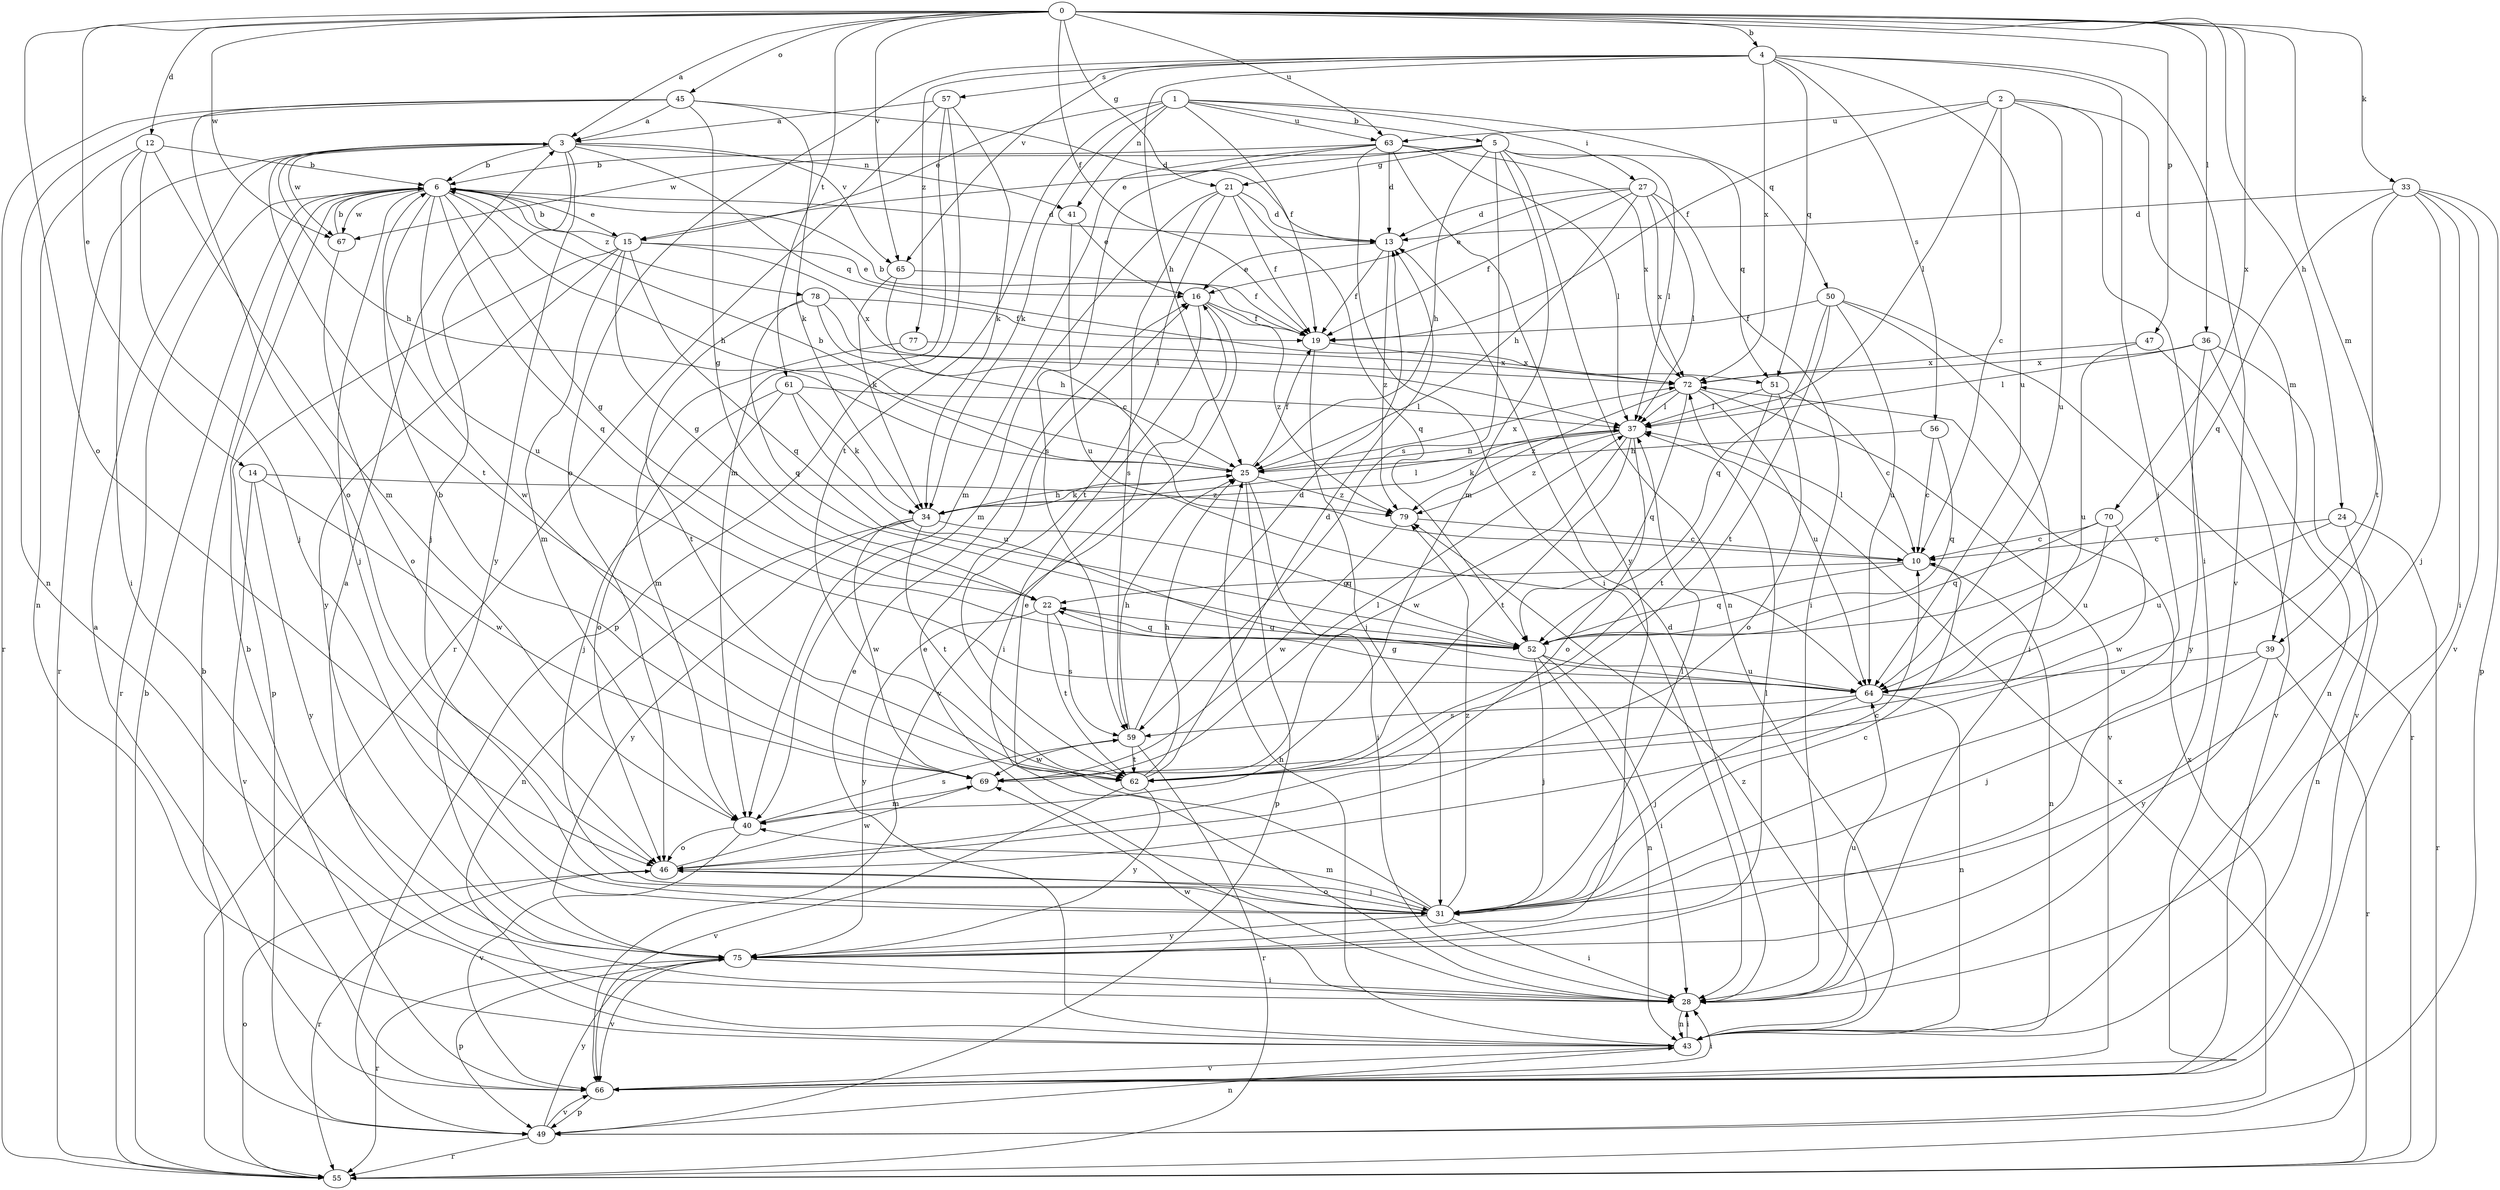 strict digraph  {
0;
1;
2;
3;
4;
5;
6;
10;
12;
13;
14;
15;
16;
19;
21;
22;
24;
25;
27;
28;
31;
33;
34;
36;
37;
39;
40;
41;
43;
45;
46;
47;
49;
50;
51;
52;
55;
56;
57;
59;
61;
62;
63;
64;
65;
66;
67;
69;
70;
72;
75;
77;
78;
79;
0 -> 3  [label=a];
0 -> 4  [label=b];
0 -> 12  [label=d];
0 -> 14  [label=e];
0 -> 19  [label=f];
0 -> 21  [label=g];
0 -> 24  [label=h];
0 -> 33  [label=k];
0 -> 36  [label=l];
0 -> 39  [label=m];
0 -> 45  [label=o];
0 -> 46  [label=o];
0 -> 47  [label=p];
0 -> 61  [label=t];
0 -> 63  [label=u];
0 -> 65  [label=v];
0 -> 67  [label=w];
0 -> 70  [label=x];
1 -> 5  [label=b];
1 -> 15  [label=e];
1 -> 19  [label=f];
1 -> 27  [label=i];
1 -> 34  [label=k];
1 -> 41  [label=n];
1 -> 50  [label=q];
1 -> 62  [label=t];
1 -> 63  [label=u];
2 -> 10  [label=c];
2 -> 19  [label=f];
2 -> 28  [label=i];
2 -> 37  [label=l];
2 -> 39  [label=m];
2 -> 63  [label=u];
2 -> 64  [label=u];
3 -> 6  [label=b];
3 -> 25  [label=h];
3 -> 31  [label=j];
3 -> 41  [label=n];
3 -> 51  [label=q];
3 -> 55  [label=r];
3 -> 62  [label=t];
3 -> 65  [label=v];
3 -> 67  [label=w];
3 -> 75  [label=y];
4 -> 25  [label=h];
4 -> 31  [label=j];
4 -> 46  [label=o];
4 -> 51  [label=q];
4 -> 56  [label=s];
4 -> 57  [label=s];
4 -> 64  [label=u];
4 -> 65  [label=v];
4 -> 66  [label=v];
4 -> 72  [label=x];
4 -> 77  [label=z];
5 -> 15  [label=e];
5 -> 21  [label=g];
5 -> 25  [label=h];
5 -> 37  [label=l];
5 -> 40  [label=m];
5 -> 43  [label=n];
5 -> 51  [label=q];
5 -> 59  [label=s];
5 -> 67  [label=w];
6 -> 13  [label=d];
6 -> 15  [label=e];
6 -> 22  [label=g];
6 -> 25  [label=h];
6 -> 31  [label=j];
6 -> 52  [label=q];
6 -> 55  [label=r];
6 -> 64  [label=u];
6 -> 67  [label=w];
6 -> 69  [label=w];
6 -> 78  [label=z];
10 -> 22  [label=g];
10 -> 37  [label=l];
10 -> 43  [label=n];
10 -> 52  [label=q];
12 -> 6  [label=b];
12 -> 28  [label=i];
12 -> 31  [label=j];
12 -> 40  [label=m];
12 -> 43  [label=n];
13 -> 16  [label=e];
13 -> 19  [label=f];
13 -> 79  [label=z];
14 -> 66  [label=v];
14 -> 69  [label=w];
14 -> 75  [label=y];
14 -> 79  [label=z];
15 -> 6  [label=b];
15 -> 16  [label=e];
15 -> 22  [label=g];
15 -> 40  [label=m];
15 -> 49  [label=p];
15 -> 52  [label=q];
15 -> 72  [label=x];
15 -> 75  [label=y];
16 -> 19  [label=f];
16 -> 28  [label=i];
16 -> 66  [label=v];
16 -> 79  [label=z];
19 -> 6  [label=b];
19 -> 31  [label=j];
19 -> 72  [label=x];
21 -> 13  [label=d];
21 -> 19  [label=f];
21 -> 40  [label=m];
21 -> 52  [label=q];
21 -> 59  [label=s];
21 -> 62  [label=t];
22 -> 52  [label=q];
22 -> 59  [label=s];
22 -> 62  [label=t];
22 -> 75  [label=y];
24 -> 10  [label=c];
24 -> 43  [label=n];
24 -> 55  [label=r];
24 -> 64  [label=u];
25 -> 6  [label=b];
25 -> 19  [label=f];
25 -> 28  [label=i];
25 -> 34  [label=k];
25 -> 49  [label=p];
25 -> 72  [label=x];
25 -> 79  [label=z];
27 -> 13  [label=d];
27 -> 16  [label=e];
27 -> 19  [label=f];
27 -> 25  [label=h];
27 -> 28  [label=i];
27 -> 37  [label=l];
27 -> 72  [label=x];
28 -> 3  [label=a];
28 -> 13  [label=d];
28 -> 16  [label=e];
28 -> 43  [label=n];
28 -> 64  [label=u];
28 -> 69  [label=w];
31 -> 10  [label=c];
31 -> 16  [label=e];
31 -> 28  [label=i];
31 -> 37  [label=l];
31 -> 40  [label=m];
31 -> 46  [label=o];
31 -> 75  [label=y];
31 -> 79  [label=z];
33 -> 13  [label=d];
33 -> 28  [label=i];
33 -> 31  [label=j];
33 -> 49  [label=p];
33 -> 52  [label=q];
33 -> 62  [label=t];
33 -> 66  [label=v];
34 -> 25  [label=h];
34 -> 37  [label=l];
34 -> 43  [label=n];
34 -> 52  [label=q];
34 -> 62  [label=t];
34 -> 69  [label=w];
34 -> 75  [label=y];
36 -> 37  [label=l];
36 -> 43  [label=n];
36 -> 66  [label=v];
36 -> 72  [label=x];
36 -> 75  [label=y];
37 -> 25  [label=h];
37 -> 34  [label=k];
37 -> 46  [label=o];
37 -> 62  [label=t];
37 -> 69  [label=w];
37 -> 79  [label=z];
39 -> 31  [label=j];
39 -> 55  [label=r];
39 -> 64  [label=u];
39 -> 75  [label=y];
40 -> 46  [label=o];
40 -> 59  [label=s];
40 -> 66  [label=v];
41 -> 16  [label=e];
41 -> 64  [label=u];
43 -> 16  [label=e];
43 -> 25  [label=h];
43 -> 28  [label=i];
43 -> 66  [label=v];
43 -> 79  [label=z];
45 -> 3  [label=a];
45 -> 13  [label=d];
45 -> 22  [label=g];
45 -> 34  [label=k];
45 -> 43  [label=n];
45 -> 46  [label=o];
45 -> 55  [label=r];
46 -> 10  [label=c];
46 -> 31  [label=j];
46 -> 55  [label=r];
46 -> 69  [label=w];
47 -> 64  [label=u];
47 -> 66  [label=v];
47 -> 72  [label=x];
49 -> 6  [label=b];
49 -> 43  [label=n];
49 -> 55  [label=r];
49 -> 66  [label=v];
49 -> 72  [label=x];
49 -> 75  [label=y];
50 -> 19  [label=f];
50 -> 28  [label=i];
50 -> 52  [label=q];
50 -> 55  [label=r];
50 -> 62  [label=t];
50 -> 64  [label=u];
51 -> 10  [label=c];
51 -> 37  [label=l];
51 -> 46  [label=o];
51 -> 62  [label=t];
52 -> 22  [label=g];
52 -> 28  [label=i];
52 -> 31  [label=j];
52 -> 43  [label=n];
52 -> 64  [label=u];
55 -> 6  [label=b];
55 -> 46  [label=o];
55 -> 72  [label=x];
56 -> 10  [label=c];
56 -> 25  [label=h];
56 -> 52  [label=q];
57 -> 3  [label=a];
57 -> 34  [label=k];
57 -> 40  [label=m];
57 -> 49  [label=p];
57 -> 55  [label=r];
59 -> 13  [label=d];
59 -> 25  [label=h];
59 -> 55  [label=r];
59 -> 62  [label=t];
59 -> 69  [label=w];
61 -> 31  [label=j];
61 -> 34  [label=k];
61 -> 37  [label=l];
61 -> 46  [label=o];
61 -> 64  [label=u];
62 -> 13  [label=d];
62 -> 25  [label=h];
62 -> 66  [label=v];
62 -> 75  [label=y];
63 -> 6  [label=b];
63 -> 13  [label=d];
63 -> 28  [label=i];
63 -> 37  [label=l];
63 -> 40  [label=m];
63 -> 59  [label=s];
63 -> 72  [label=x];
63 -> 75  [label=y];
64 -> 22  [label=g];
64 -> 31  [label=j];
64 -> 43  [label=n];
64 -> 59  [label=s];
65 -> 10  [label=c];
65 -> 19  [label=f];
65 -> 34  [label=k];
66 -> 3  [label=a];
66 -> 6  [label=b];
66 -> 28  [label=i];
66 -> 49  [label=p];
67 -> 6  [label=b];
67 -> 46  [label=o];
69 -> 6  [label=b];
69 -> 37  [label=l];
69 -> 40  [label=m];
70 -> 10  [label=c];
70 -> 52  [label=q];
70 -> 64  [label=u];
70 -> 69  [label=w];
72 -> 37  [label=l];
72 -> 52  [label=q];
72 -> 64  [label=u];
72 -> 66  [label=v];
72 -> 79  [label=z];
75 -> 28  [label=i];
75 -> 37  [label=l];
75 -> 49  [label=p];
75 -> 55  [label=r];
75 -> 66  [label=v];
77 -> 40  [label=m];
77 -> 72  [label=x];
78 -> 19  [label=f];
78 -> 25  [label=h];
78 -> 37  [label=l];
78 -> 52  [label=q];
78 -> 62  [label=t];
79 -> 10  [label=c];
79 -> 69  [label=w];
}
